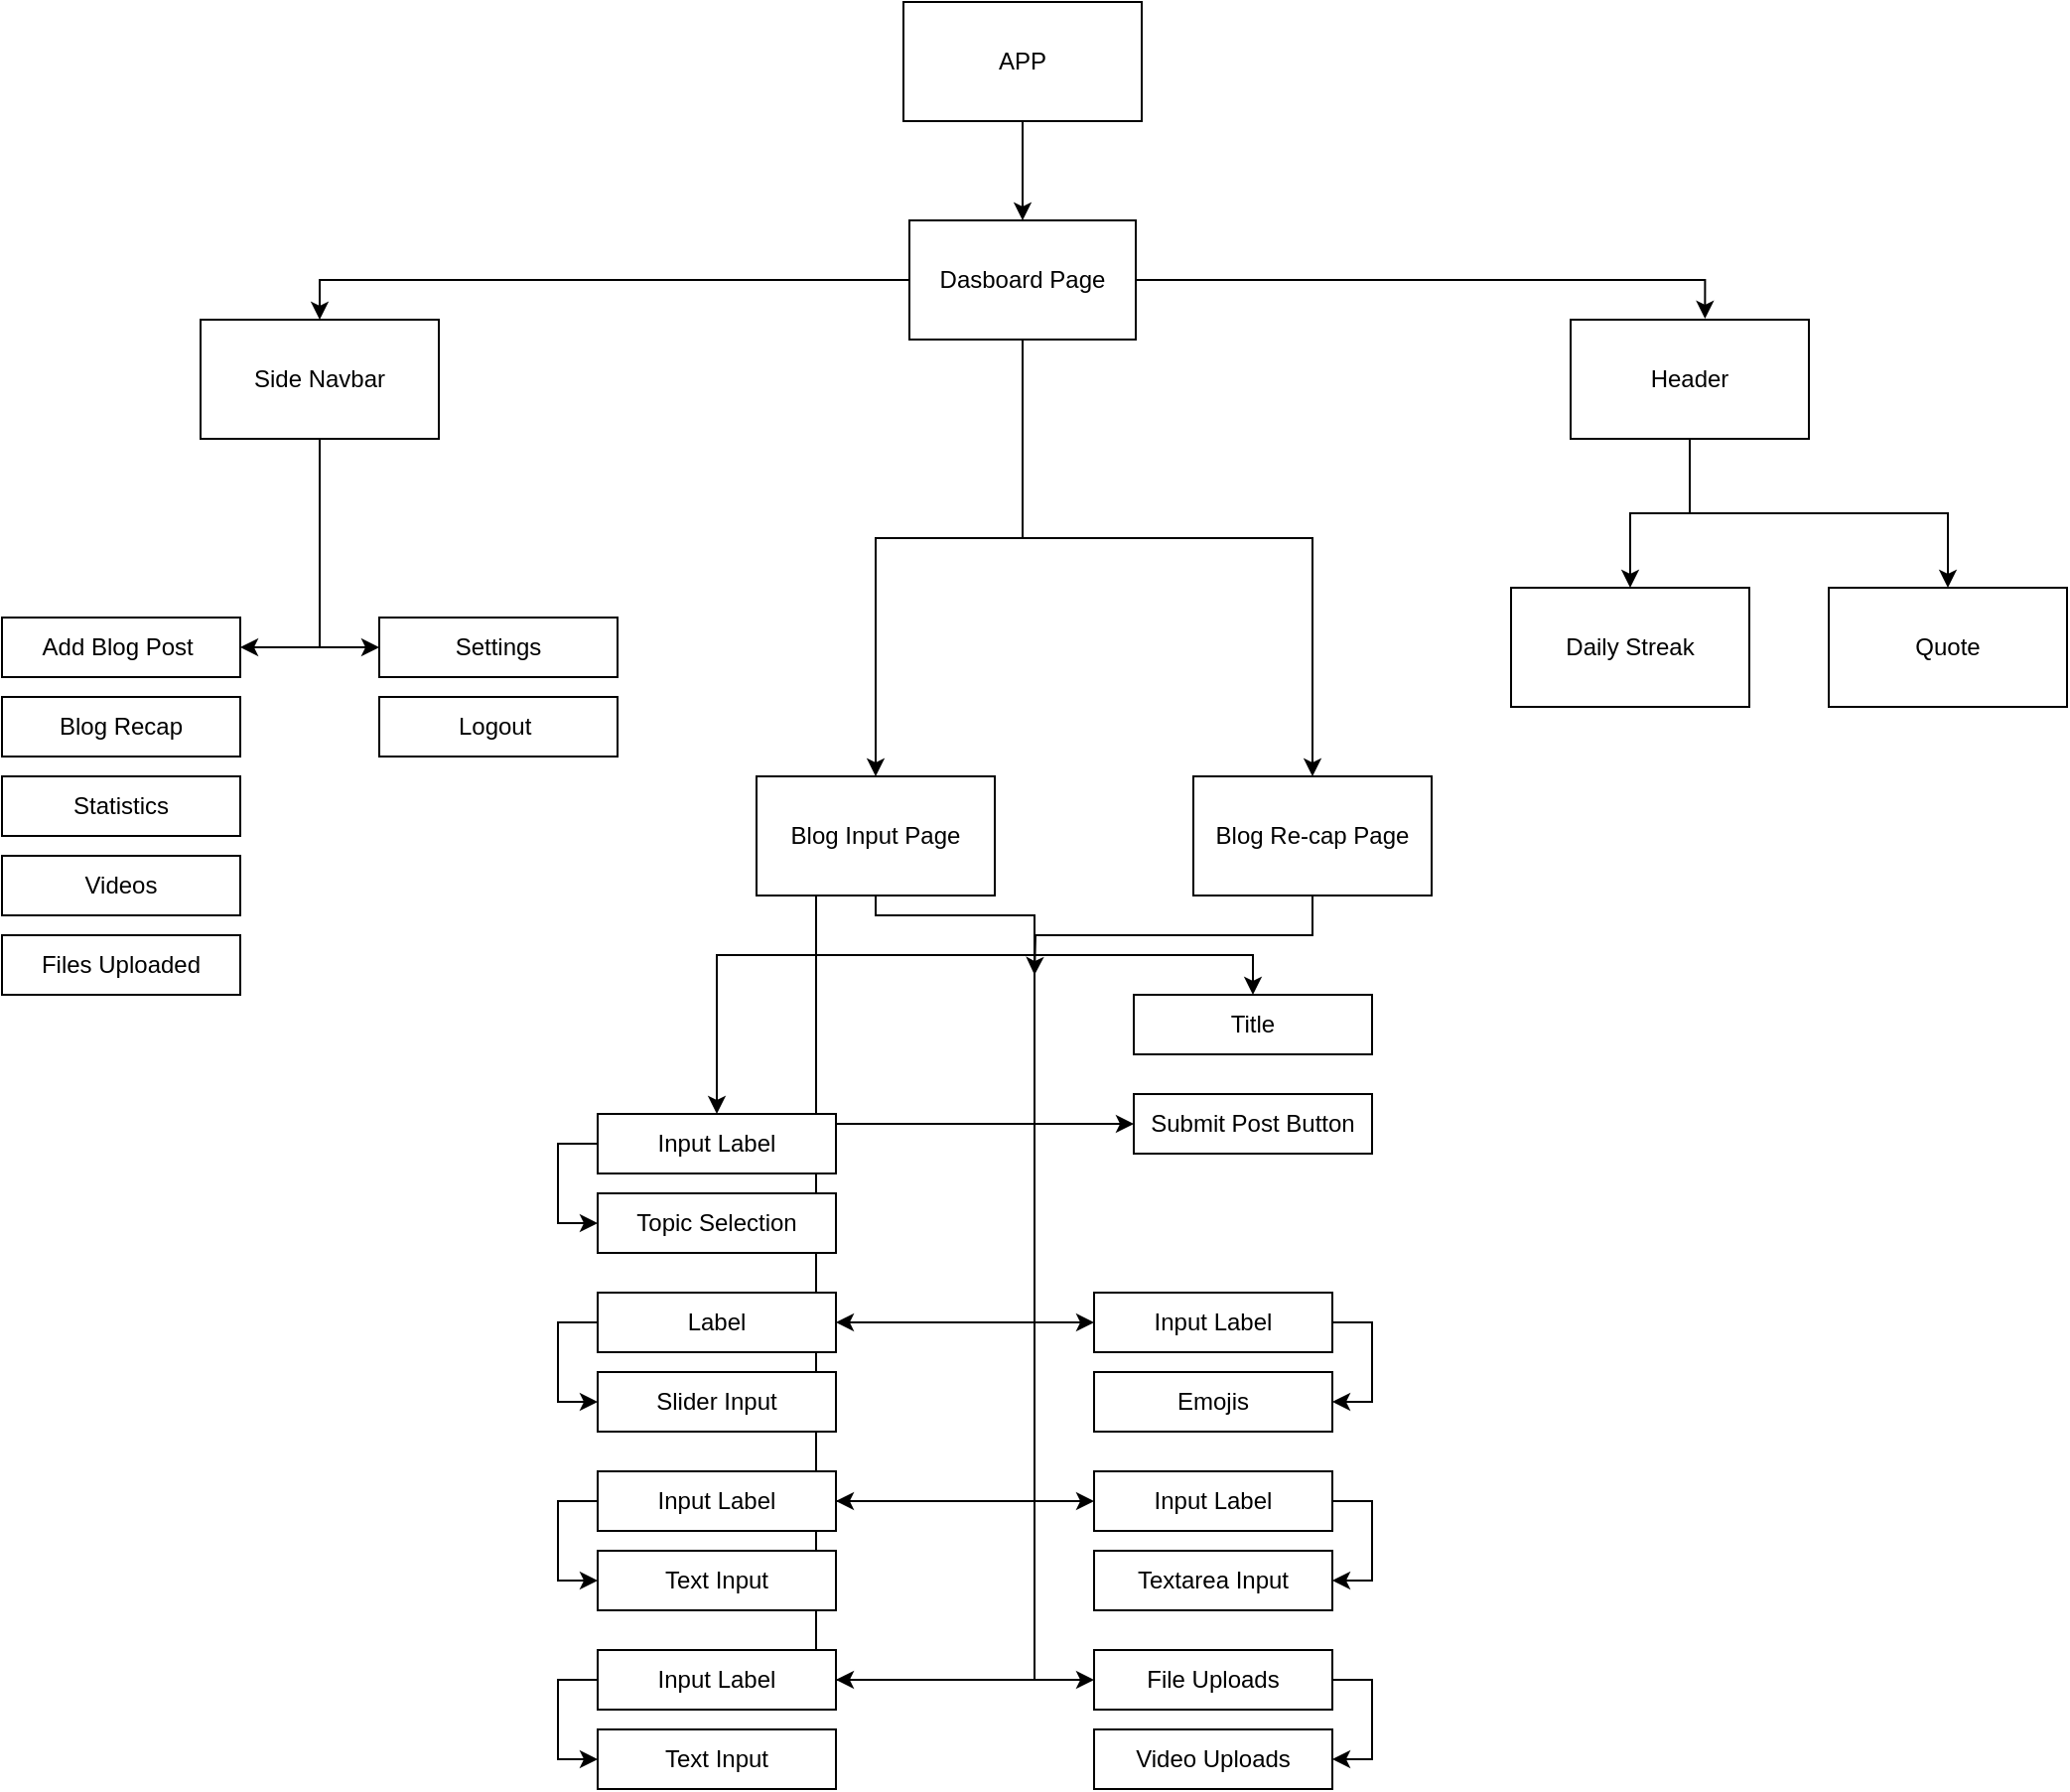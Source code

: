 <mxfile>
    <diagram id="0ShSAjhjPyoW1EMKkvLL" name="Page-1">
        <mxGraphModel dx="2244" dy="839" grid="1" gridSize="10" guides="1" tooltips="1" connect="1" arrows="1" fold="1" page="1" pageScale="1" pageWidth="827" pageHeight="1169" math="0" shadow="0">
            <root>
                <mxCell id="0"/>
                <mxCell id="1" parent="0"/>
                <mxCell id="107" style="edgeStyle=orthogonalEdgeStyle;rounded=0;orthogonalLoop=1;jettySize=auto;html=1;exitX=0.5;exitY=1;exitDx=0;exitDy=0;entryX=0.5;entryY=0;entryDx=0;entryDy=0;" edge="1" parent="1" source="2" target="3">
                    <mxGeometry relative="1" as="geometry"/>
                </mxCell>
                <mxCell id="2" value="APP" style="whiteSpace=wrap;html=1;" vertex="1" parent="1">
                    <mxGeometry x="354" y="50" width="120" height="60" as="geometry"/>
                </mxCell>
                <mxCell id="44" style="edgeStyle=orthogonalEdgeStyle;rounded=0;orthogonalLoop=1;jettySize=auto;html=1;entryX=0.5;entryY=0;entryDx=0;entryDy=0;" edge="1" parent="1" source="3" target="10">
                    <mxGeometry relative="1" as="geometry"/>
                </mxCell>
                <mxCell id="50" style="edgeStyle=orthogonalEdgeStyle;rounded=0;orthogonalLoop=1;jettySize=auto;html=1;exitX=1;exitY=0.5;exitDx=0;exitDy=0;entryX=0.564;entryY=-0.009;entryDx=0;entryDy=0;entryPerimeter=0;" edge="1" parent="1" source="3" target="49">
                    <mxGeometry relative="1" as="geometry"/>
                </mxCell>
                <mxCell id="118" style="edgeStyle=orthogonalEdgeStyle;rounded=0;orthogonalLoop=1;jettySize=auto;html=1;exitX=0.5;exitY=1;exitDx=0;exitDy=0;entryX=0.5;entryY=0;entryDx=0;entryDy=0;" edge="1" parent="1" source="3" target="5">
                    <mxGeometry relative="1" as="geometry">
                        <Array as="points">
                            <mxPoint x="414" y="320"/>
                            <mxPoint x="340" y="320"/>
                        </Array>
                    </mxGeometry>
                </mxCell>
                <mxCell id="119" style="edgeStyle=orthogonalEdgeStyle;rounded=0;orthogonalLoop=1;jettySize=auto;html=1;exitX=0.5;exitY=1;exitDx=0;exitDy=0;entryX=0.5;entryY=0;entryDx=0;entryDy=0;" edge="1" parent="1" source="3" target="4">
                    <mxGeometry relative="1" as="geometry">
                        <Array as="points">
                            <mxPoint x="414" y="320"/>
                            <mxPoint x="560" y="320"/>
                        </Array>
                    </mxGeometry>
                </mxCell>
                <mxCell id="3" value="Dasboard Page" style="whiteSpace=wrap;html=1;" vertex="1" parent="1">
                    <mxGeometry x="357" y="160" width="114" height="60" as="geometry"/>
                </mxCell>
                <mxCell id="120" style="edgeStyle=orthogonalEdgeStyle;rounded=0;orthogonalLoop=1;jettySize=auto;html=1;exitX=0.5;exitY=1;exitDx=0;exitDy=0;" edge="1" parent="1" source="4">
                    <mxGeometry relative="1" as="geometry">
                        <mxPoint x="420" y="540" as="targetPoint"/>
                    </mxGeometry>
                </mxCell>
                <mxCell id="4" value="Blog Re-cap Page" style="whiteSpace=wrap;html=1;" vertex="1" parent="1">
                    <mxGeometry x="500" y="440" width="120" height="60" as="geometry"/>
                </mxCell>
                <mxCell id="96" style="edgeStyle=orthogonalEdgeStyle;rounded=0;orthogonalLoop=1;jettySize=auto;html=1;exitX=0.5;exitY=1;exitDx=0;exitDy=0;entryX=0.5;entryY=0;entryDx=0;entryDy=0;" edge="1" parent="1" source="5" target="78">
                    <mxGeometry relative="1" as="geometry">
                        <Array as="points">
                            <mxPoint x="420" y="510"/>
                            <mxPoint x="420" y="530"/>
                            <mxPoint x="260" y="530"/>
                        </Array>
                    </mxGeometry>
                </mxCell>
                <mxCell id="97" style="edgeStyle=orthogonalEdgeStyle;rounded=0;orthogonalLoop=1;jettySize=auto;html=1;exitX=0.5;exitY=1;exitDx=0;exitDy=0;entryX=0.5;entryY=0;entryDx=0;entryDy=0;" edge="1" parent="1" source="5" target="83">
                    <mxGeometry relative="1" as="geometry">
                        <Array as="points">
                            <mxPoint x="420" y="510"/>
                            <mxPoint x="420" y="530"/>
                            <mxPoint x="530" y="530"/>
                        </Array>
                    </mxGeometry>
                </mxCell>
                <mxCell id="99" style="edgeStyle=orthogonalEdgeStyle;rounded=0;orthogonalLoop=1;jettySize=auto;html=1;exitX=0.5;exitY=1;exitDx=0;exitDy=0;entryX=1;entryY=0.5;entryDx=0;entryDy=0;" edge="1" parent="1" source="5" target="82">
                    <mxGeometry relative="1" as="geometry">
                        <Array as="points">
                            <mxPoint x="420" y="510"/>
                            <mxPoint x="420" y="715"/>
                        </Array>
                    </mxGeometry>
                </mxCell>
                <mxCell id="101" style="edgeStyle=orthogonalEdgeStyle;rounded=0;orthogonalLoop=1;jettySize=auto;html=1;exitX=0.5;exitY=1;exitDx=0;exitDy=0;entryX=1;entryY=0.5;entryDx=0;entryDy=0;" edge="1" parent="1" source="5" target="91">
                    <mxGeometry relative="1" as="geometry">
                        <Array as="points">
                            <mxPoint x="420" y="510"/>
                            <mxPoint x="420" y="805"/>
                        </Array>
                    </mxGeometry>
                </mxCell>
                <mxCell id="105" style="edgeStyle=orthogonalEdgeStyle;rounded=0;orthogonalLoop=1;jettySize=auto;html=1;exitX=0.5;exitY=1;exitDx=0;exitDy=0;entryX=1;entryY=0.5;entryDx=0;entryDy=0;" edge="1" parent="1" source="5" target="104">
                    <mxGeometry relative="1" as="geometry">
                        <Array as="points">
                            <mxPoint x="420" y="510"/>
                            <mxPoint x="420" y="895"/>
                        </Array>
                    </mxGeometry>
                </mxCell>
                <mxCell id="108" style="edgeStyle=orthogonalEdgeStyle;rounded=0;orthogonalLoop=1;jettySize=auto;html=1;exitX=0.5;exitY=1;exitDx=0;exitDy=0;entryX=0;entryY=0.5;entryDx=0;entryDy=0;" edge="1" parent="1" source="5" target="86">
                    <mxGeometry relative="1" as="geometry">
                        <Array as="points">
                            <mxPoint x="420" y="510"/>
                            <mxPoint x="420" y="715"/>
                        </Array>
                    </mxGeometry>
                </mxCell>
                <mxCell id="111" style="edgeStyle=orthogonalEdgeStyle;rounded=0;orthogonalLoop=1;jettySize=auto;html=1;exitX=0.25;exitY=1;exitDx=0;exitDy=0;entryX=0;entryY=0.5;entryDx=0;entryDy=0;" edge="1" parent="1" source="5" target="81">
                    <mxGeometry relative="1" as="geometry"/>
                </mxCell>
                <mxCell id="113" style="edgeStyle=orthogonalEdgeStyle;rounded=0;orthogonalLoop=1;jettySize=auto;html=1;exitX=0.25;exitY=1;exitDx=0;exitDy=0;entryX=0;entryY=0.5;entryDx=0;entryDy=0;" edge="1" parent="1" source="5" target="84">
                    <mxGeometry relative="1" as="geometry"/>
                </mxCell>
                <mxCell id="115" style="edgeStyle=orthogonalEdgeStyle;rounded=0;orthogonalLoop=1;jettySize=auto;html=1;exitX=0.25;exitY=1;exitDx=0;exitDy=0;entryX=0;entryY=0.5;entryDx=0;entryDy=0;" edge="1" parent="1" source="5" target="114">
                    <mxGeometry relative="1" as="geometry"/>
                </mxCell>
                <mxCell id="5" value="Blog Input Page" style="whiteSpace=wrap;html=1;" vertex="1" parent="1">
                    <mxGeometry x="280" y="440" width="120" height="60" as="geometry"/>
                </mxCell>
                <mxCell id="75" style="edgeStyle=orthogonalEdgeStyle;rounded=0;orthogonalLoop=1;jettySize=auto;html=1;exitX=0.5;exitY=1;exitDx=0;exitDy=0;entryX=1;entryY=0.5;entryDx=0;entryDy=0;" edge="1" parent="1" source="10" target="65">
                    <mxGeometry relative="1" as="geometry"/>
                </mxCell>
                <mxCell id="77" style="edgeStyle=orthogonalEdgeStyle;rounded=0;orthogonalLoop=1;jettySize=auto;html=1;exitX=0.5;exitY=1;exitDx=0;exitDy=0;entryX=0;entryY=0.5;entryDx=0;entryDy=0;" edge="1" parent="1" source="10" target="58">
                    <mxGeometry relative="1" as="geometry"/>
                </mxCell>
                <mxCell id="10" value="Side Navbar" style="whiteSpace=wrap;html=1;" vertex="1" parent="1">
                    <mxGeometry y="210" width="120" height="60" as="geometry"/>
                </mxCell>
                <mxCell id="52" style="edgeStyle=orthogonalEdgeStyle;rounded=0;orthogonalLoop=1;jettySize=auto;html=1;exitX=0.5;exitY=1;exitDx=0;exitDy=0;" edge="1" parent="1" source="49" target="51">
                    <mxGeometry relative="1" as="geometry"/>
                </mxCell>
                <mxCell id="121" style="edgeStyle=orthogonalEdgeStyle;rounded=0;orthogonalLoop=1;jettySize=auto;html=1;exitX=0.5;exitY=1;exitDx=0;exitDy=0;entryX=0.5;entryY=0;entryDx=0;entryDy=0;" edge="1" parent="1" source="49" target="53">
                    <mxGeometry relative="1" as="geometry"/>
                </mxCell>
                <mxCell id="49" value="Header" style="whiteSpace=wrap;html=1;" vertex="1" parent="1">
                    <mxGeometry x="690" y="210" width="120" height="60" as="geometry"/>
                </mxCell>
                <mxCell id="51" value="Quote" style="whiteSpace=wrap;html=1;" vertex="1" parent="1">
                    <mxGeometry x="820" y="345" width="120" height="60" as="geometry"/>
                </mxCell>
                <mxCell id="53" value="Daily Streak" style="whiteSpace=wrap;html=1;" vertex="1" parent="1">
                    <mxGeometry x="660" y="345" width="120" height="60" as="geometry"/>
                </mxCell>
                <mxCell id="58" value="Settings" style="whiteSpace=wrap;html=1;" vertex="1" parent="1">
                    <mxGeometry x="90" y="360" width="120" height="30" as="geometry"/>
                </mxCell>
                <mxCell id="61" value="Logout&amp;nbsp;" style="whiteSpace=wrap;html=1;" vertex="1" parent="1">
                    <mxGeometry x="90" y="400" width="120" height="30" as="geometry"/>
                </mxCell>
                <mxCell id="62" value="Files Uploaded" style="whiteSpace=wrap;html=1;" vertex="1" parent="1">
                    <mxGeometry x="-100" y="520" width="120" height="30" as="geometry"/>
                </mxCell>
                <mxCell id="63" value="Videos" style="whiteSpace=wrap;html=1;" vertex="1" parent="1">
                    <mxGeometry x="-100" y="480" width="120" height="30" as="geometry"/>
                </mxCell>
                <mxCell id="64" value="Statistics" style="whiteSpace=wrap;html=1;" vertex="1" parent="1">
                    <mxGeometry x="-100" y="440" width="120" height="30" as="geometry"/>
                </mxCell>
                <mxCell id="65" value="Add Blog Post&amp;nbsp;" style="whiteSpace=wrap;html=1;" vertex="1" parent="1">
                    <mxGeometry x="-100" y="360" width="120" height="30" as="geometry"/>
                </mxCell>
                <mxCell id="66" value="Blog Recap" style="whiteSpace=wrap;html=1;" vertex="1" parent="1">
                    <mxGeometry x="-100" y="400" width="120" height="30" as="geometry"/>
                </mxCell>
                <mxCell id="93" style="edgeStyle=orthogonalEdgeStyle;rounded=0;orthogonalLoop=1;jettySize=auto;html=1;exitX=0;exitY=0.5;exitDx=0;exitDy=0;entryX=0;entryY=0.5;entryDx=0;entryDy=0;" edge="1" parent="1" source="78" target="87">
                    <mxGeometry relative="1" as="geometry"/>
                </mxCell>
                <mxCell id="78" value="Input Label" style="whiteSpace=wrap;html=1;" vertex="1" parent="1">
                    <mxGeometry x="200" y="610" width="120" height="30" as="geometry"/>
                </mxCell>
                <mxCell id="79" value="Video Uploads" style="whiteSpace=wrap;html=1;" vertex="1" parent="1">
                    <mxGeometry x="450" y="920" width="120" height="30" as="geometry"/>
                </mxCell>
                <mxCell id="110" style="edgeStyle=orthogonalEdgeStyle;rounded=0;orthogonalLoop=1;jettySize=auto;html=1;exitX=1;exitY=0.5;exitDx=0;exitDy=0;entryX=1;entryY=0.5;entryDx=0;entryDy=0;" edge="1" parent="1" source="81" target="85">
                    <mxGeometry relative="1" as="geometry"/>
                </mxCell>
                <mxCell id="81" value="Input Label" style="whiteSpace=wrap;html=1;" vertex="1" parent="1">
                    <mxGeometry x="450" y="790" width="120" height="30" as="geometry"/>
                </mxCell>
                <mxCell id="98" style="edgeStyle=orthogonalEdgeStyle;rounded=0;orthogonalLoop=1;jettySize=auto;html=1;exitX=0;exitY=0.5;exitDx=0;exitDy=0;entryX=0;entryY=0.5;entryDx=0;entryDy=0;" edge="1" parent="1" source="82" target="89">
                    <mxGeometry relative="1" as="geometry"/>
                </mxCell>
                <mxCell id="82" value="Label" style="whiteSpace=wrap;html=1;" vertex="1" parent="1">
                    <mxGeometry x="200" y="700" width="120" height="30" as="geometry"/>
                </mxCell>
                <mxCell id="83" value="Title" style="whiteSpace=wrap;html=1;" vertex="1" parent="1">
                    <mxGeometry x="470" y="550" width="120" height="30" as="geometry"/>
                </mxCell>
                <mxCell id="112" style="edgeStyle=orthogonalEdgeStyle;rounded=0;orthogonalLoop=1;jettySize=auto;html=1;exitX=1;exitY=0.5;exitDx=0;exitDy=0;entryX=1;entryY=0.5;entryDx=0;entryDy=0;" edge="1" parent="1" source="84" target="79">
                    <mxGeometry relative="1" as="geometry"/>
                </mxCell>
                <mxCell id="84" value="File Uploads" style="whiteSpace=wrap;html=1;" vertex="1" parent="1">
                    <mxGeometry x="450" y="880" width="120" height="30" as="geometry"/>
                </mxCell>
                <mxCell id="85" value="Textarea Input" style="whiteSpace=wrap;html=1;" vertex="1" parent="1">
                    <mxGeometry x="450" y="830" width="120" height="30" as="geometry"/>
                </mxCell>
                <mxCell id="109" style="edgeStyle=orthogonalEdgeStyle;rounded=0;orthogonalLoop=1;jettySize=auto;html=1;exitX=1;exitY=0.5;exitDx=0;exitDy=0;entryX=1;entryY=0.5;entryDx=0;entryDy=0;" edge="1" parent="1" source="86" target="88">
                    <mxGeometry relative="1" as="geometry"/>
                </mxCell>
                <mxCell id="86" value="Input Label" style="whiteSpace=wrap;html=1;" vertex="1" parent="1">
                    <mxGeometry x="450" y="700" width="120" height="30" as="geometry"/>
                </mxCell>
                <mxCell id="87" value="Topic Selection" style="whiteSpace=wrap;html=1;" vertex="1" parent="1">
                    <mxGeometry x="200" y="650" width="120" height="30" as="geometry"/>
                </mxCell>
                <mxCell id="88" value="Emojis" style="whiteSpace=wrap;html=1;" vertex="1" parent="1">
                    <mxGeometry x="450" y="740" width="120" height="30" as="geometry"/>
                </mxCell>
                <mxCell id="89" value="Slider Input" style="whiteSpace=wrap;html=1;" vertex="1" parent="1">
                    <mxGeometry x="200" y="740" width="120" height="30" as="geometry"/>
                </mxCell>
                <mxCell id="90" value="Text Input" style="whiteSpace=wrap;html=1;" vertex="1" parent="1">
                    <mxGeometry x="200" y="830" width="120" height="30" as="geometry"/>
                </mxCell>
                <mxCell id="100" style="edgeStyle=orthogonalEdgeStyle;rounded=0;orthogonalLoop=1;jettySize=auto;html=1;exitX=0;exitY=0.5;exitDx=0;exitDy=0;entryX=0;entryY=0.5;entryDx=0;entryDy=0;" edge="1" parent="1" source="91" target="90">
                    <mxGeometry relative="1" as="geometry"/>
                </mxCell>
                <mxCell id="91" value="Input Label" style="whiteSpace=wrap;html=1;" vertex="1" parent="1">
                    <mxGeometry x="200" y="790" width="120" height="30" as="geometry"/>
                </mxCell>
                <mxCell id="102" value="Text Input" style="whiteSpace=wrap;html=1;" vertex="1" parent="1">
                    <mxGeometry x="200" y="920" width="120" height="30" as="geometry"/>
                </mxCell>
                <mxCell id="103" style="edgeStyle=orthogonalEdgeStyle;rounded=0;orthogonalLoop=1;jettySize=auto;html=1;exitX=0;exitY=0.5;exitDx=0;exitDy=0;entryX=0;entryY=0.5;entryDx=0;entryDy=0;" edge="1" parent="1" source="104" target="102">
                    <mxGeometry relative="1" as="geometry"/>
                </mxCell>
                <mxCell id="104" value="Input Label" style="whiteSpace=wrap;html=1;" vertex="1" parent="1">
                    <mxGeometry x="200" y="880" width="120" height="30" as="geometry"/>
                </mxCell>
                <mxCell id="114" value="Submit Post Button" style="whiteSpace=wrap;html=1;" vertex="1" parent="1">
                    <mxGeometry x="470" y="600" width="120" height="30" as="geometry"/>
                </mxCell>
            </root>
        </mxGraphModel>
    </diagram>
</mxfile>